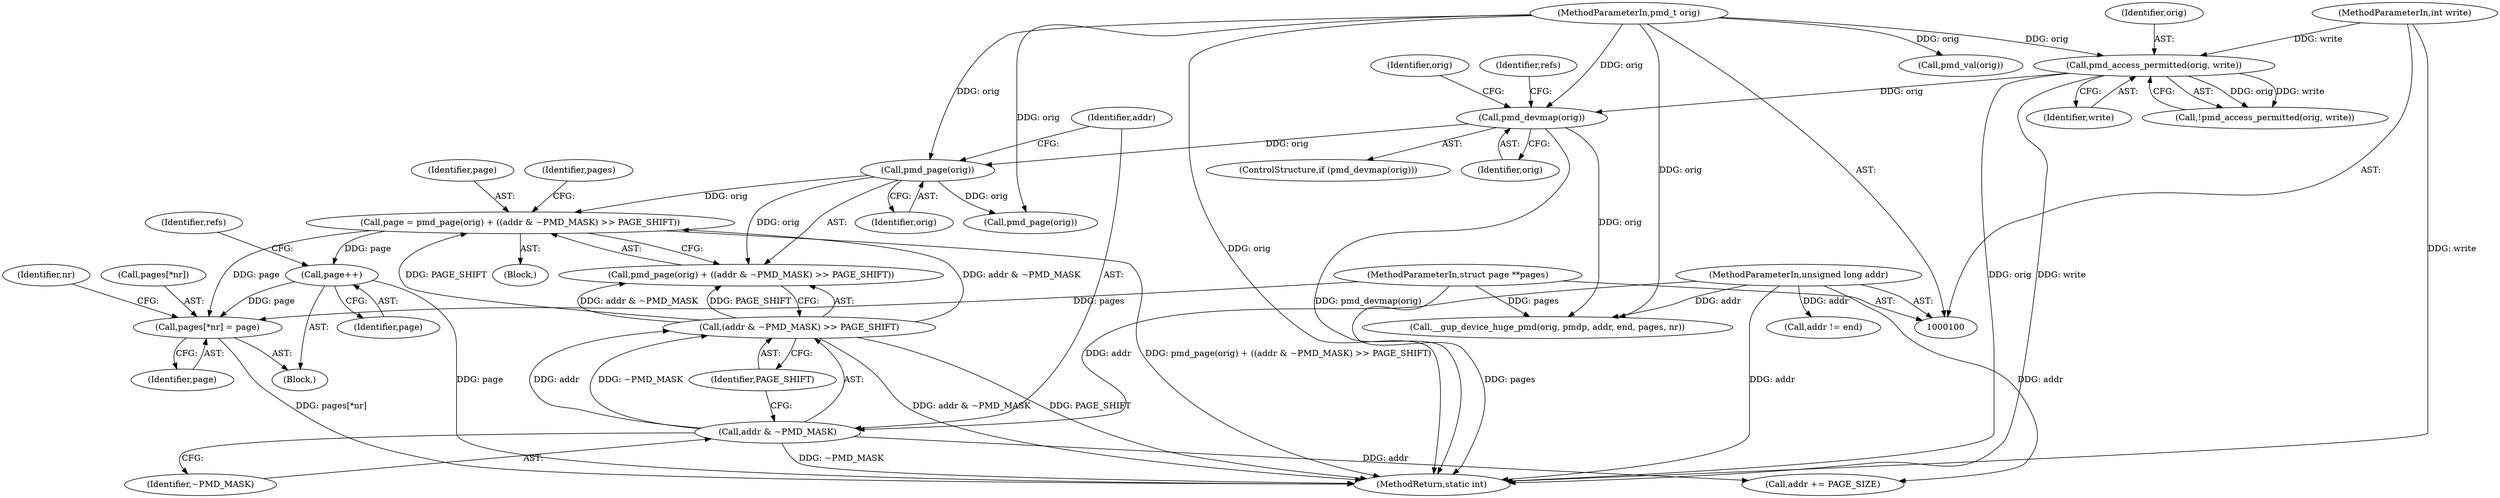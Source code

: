 digraph "0_linux_6b3a707736301c2128ca85ce85fb13f60b5e350a_8@array" {
"1000145" [label="(Call,pages[*nr] = page)"];
"1000154" [label="(Call,page++)"];
"1000133" [label="(Call,page = pmd_page(orig) + ((addr & ~PMD_MASK) >> PAGE_SHIFT))"];
"1000136" [label="(Call,pmd_page(orig))"];
"1000120" [label="(Call,pmd_devmap(orig))"];
"1000114" [label="(Call,pmd_access_permitted(orig, write))"];
"1000101" [label="(MethodParameterIn,pmd_t orig)"];
"1000105" [label="(MethodParameterIn,int write)"];
"1000138" [label="(Call,(addr & ~PMD_MASK) >> PAGE_SHIFT)"];
"1000139" [label="(Call,addr & ~PMD_MASK)"];
"1000103" [label="(MethodParameterIn,unsigned long addr)"];
"1000106" [label="(MethodParameterIn,struct page **pages)"];
"1000121" [label="(Identifier,orig)"];
"1000138" [label="(Call,(addr & ~PMD_MASK) >> PAGE_SHIFT)"];
"1000206" [label="(MethodReturn,static int)"];
"1000153" [label="(Identifier,nr)"];
"1000185" [label="(Call,pmd_val(orig))"];
"1000157" [label="(Identifier,refs)"];
"1000124" [label="(Identifier,orig)"];
"1000147" [label="(Identifier,pages)"];
"1000114" [label="(Call,pmd_access_permitted(orig, write))"];
"1000113" [label="(Call,!pmd_access_permitted(orig, write))"];
"1000145" [label="(Call,pages[*nr] = page)"];
"1000106" [label="(MethodParameterIn,struct page **pages)"];
"1000146" [label="(Call,pages[*nr])"];
"1000168" [label="(Call,pmd_page(orig))"];
"1000140" [label="(Identifier,addr)"];
"1000115" [label="(Identifier,orig)"];
"1000105" [label="(MethodParameterIn,int write)"];
"1000103" [label="(MethodParameterIn,unsigned long addr)"];
"1000162" [label="(Call,addr != end)"];
"1000116" [label="(Identifier,write)"];
"1000131" [label="(Identifier,refs)"];
"1000101" [label="(MethodParameterIn,pmd_t orig)"];
"1000137" [label="(Identifier,orig)"];
"1000135" [label="(Call,pmd_page(orig) + ((addr & ~PMD_MASK) >> PAGE_SHIFT))"];
"1000150" [label="(Identifier,page)"];
"1000133" [label="(Call,page = pmd_page(orig) + ((addr & ~PMD_MASK) >> PAGE_SHIFT))"];
"1000136" [label="(Call,pmd_page(orig))"];
"1000144" [label="(Block,)"];
"1000119" [label="(ControlStructure,if (pmd_devmap(orig)))"];
"1000120" [label="(Call,pmd_devmap(orig))"];
"1000142" [label="(Identifier,PAGE_SHIFT)"];
"1000139" [label="(Call,addr & ~PMD_MASK)"];
"1000159" [label="(Call,addr += PAGE_SIZE)"];
"1000154" [label="(Call,page++)"];
"1000155" [label="(Identifier,page)"];
"1000108" [label="(Block,)"];
"1000123" [label="(Call,__gup_device_huge_pmd(orig, pmdp, addr, end, pages, nr))"];
"1000141" [label="(Identifier,~PMD_MASK)"];
"1000134" [label="(Identifier,page)"];
"1000145" -> "1000144"  [label="AST: "];
"1000145" -> "1000150"  [label="CFG: "];
"1000146" -> "1000145"  [label="AST: "];
"1000150" -> "1000145"  [label="AST: "];
"1000153" -> "1000145"  [label="CFG: "];
"1000145" -> "1000206"  [label="DDG: pages[*nr]"];
"1000154" -> "1000145"  [label="DDG: page"];
"1000133" -> "1000145"  [label="DDG: page"];
"1000106" -> "1000145"  [label="DDG: pages"];
"1000154" -> "1000144"  [label="AST: "];
"1000154" -> "1000155"  [label="CFG: "];
"1000155" -> "1000154"  [label="AST: "];
"1000157" -> "1000154"  [label="CFG: "];
"1000154" -> "1000206"  [label="DDG: page"];
"1000133" -> "1000154"  [label="DDG: page"];
"1000133" -> "1000108"  [label="AST: "];
"1000133" -> "1000135"  [label="CFG: "];
"1000134" -> "1000133"  [label="AST: "];
"1000135" -> "1000133"  [label="AST: "];
"1000147" -> "1000133"  [label="CFG: "];
"1000133" -> "1000206"  [label="DDG: pmd_page(orig) + ((addr & ~PMD_MASK) >> PAGE_SHIFT)"];
"1000136" -> "1000133"  [label="DDG: orig"];
"1000138" -> "1000133"  [label="DDG: addr & ~PMD_MASK"];
"1000138" -> "1000133"  [label="DDG: PAGE_SHIFT"];
"1000136" -> "1000135"  [label="AST: "];
"1000136" -> "1000137"  [label="CFG: "];
"1000137" -> "1000136"  [label="AST: "];
"1000140" -> "1000136"  [label="CFG: "];
"1000136" -> "1000135"  [label="DDG: orig"];
"1000120" -> "1000136"  [label="DDG: orig"];
"1000101" -> "1000136"  [label="DDG: orig"];
"1000136" -> "1000168"  [label="DDG: orig"];
"1000120" -> "1000119"  [label="AST: "];
"1000120" -> "1000121"  [label="CFG: "];
"1000121" -> "1000120"  [label="AST: "];
"1000124" -> "1000120"  [label="CFG: "];
"1000131" -> "1000120"  [label="CFG: "];
"1000120" -> "1000206"  [label="DDG: pmd_devmap(orig)"];
"1000114" -> "1000120"  [label="DDG: orig"];
"1000101" -> "1000120"  [label="DDG: orig"];
"1000120" -> "1000123"  [label="DDG: orig"];
"1000114" -> "1000113"  [label="AST: "];
"1000114" -> "1000116"  [label="CFG: "];
"1000115" -> "1000114"  [label="AST: "];
"1000116" -> "1000114"  [label="AST: "];
"1000113" -> "1000114"  [label="CFG: "];
"1000114" -> "1000206"  [label="DDG: orig"];
"1000114" -> "1000206"  [label="DDG: write"];
"1000114" -> "1000113"  [label="DDG: orig"];
"1000114" -> "1000113"  [label="DDG: write"];
"1000101" -> "1000114"  [label="DDG: orig"];
"1000105" -> "1000114"  [label="DDG: write"];
"1000101" -> "1000100"  [label="AST: "];
"1000101" -> "1000206"  [label="DDG: orig"];
"1000101" -> "1000123"  [label="DDG: orig"];
"1000101" -> "1000168"  [label="DDG: orig"];
"1000101" -> "1000185"  [label="DDG: orig"];
"1000105" -> "1000100"  [label="AST: "];
"1000105" -> "1000206"  [label="DDG: write"];
"1000138" -> "1000135"  [label="AST: "];
"1000138" -> "1000142"  [label="CFG: "];
"1000139" -> "1000138"  [label="AST: "];
"1000142" -> "1000138"  [label="AST: "];
"1000135" -> "1000138"  [label="CFG: "];
"1000138" -> "1000206"  [label="DDG: PAGE_SHIFT"];
"1000138" -> "1000206"  [label="DDG: addr & ~PMD_MASK"];
"1000138" -> "1000135"  [label="DDG: addr & ~PMD_MASK"];
"1000138" -> "1000135"  [label="DDG: PAGE_SHIFT"];
"1000139" -> "1000138"  [label="DDG: addr"];
"1000139" -> "1000138"  [label="DDG: ~PMD_MASK"];
"1000139" -> "1000141"  [label="CFG: "];
"1000140" -> "1000139"  [label="AST: "];
"1000141" -> "1000139"  [label="AST: "];
"1000142" -> "1000139"  [label="CFG: "];
"1000139" -> "1000206"  [label="DDG: ~PMD_MASK"];
"1000103" -> "1000139"  [label="DDG: addr"];
"1000139" -> "1000159"  [label="DDG: addr"];
"1000103" -> "1000100"  [label="AST: "];
"1000103" -> "1000206"  [label="DDG: addr"];
"1000103" -> "1000123"  [label="DDG: addr"];
"1000103" -> "1000159"  [label="DDG: addr"];
"1000103" -> "1000162"  [label="DDG: addr"];
"1000106" -> "1000100"  [label="AST: "];
"1000106" -> "1000206"  [label="DDG: pages"];
"1000106" -> "1000123"  [label="DDG: pages"];
}
